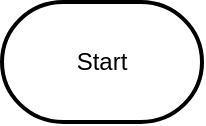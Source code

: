 <mxfile>
    <diagram id="05WOVNmxeNwBP-kJq8CA" name="Page-1">
        <mxGraphModel dx="606" dy="603" grid="1" gridSize="10" guides="1" tooltips="1" connect="1" arrows="1" fold="1" page="1" pageScale="1" pageWidth="827" pageHeight="1169" math="0" shadow="0">
            <root>
                <mxCell id="0"/>
                <mxCell id="1" parent="0"/>
                <mxCell id="2" value="Start" style="strokeWidth=2;html=1;shape=mxgraph.flowchart.terminator;whiteSpace=wrap;" parent="1" vertex="1">
                    <mxGeometry x="90" y="20" width="100" height="60" as="geometry"/>
                </mxCell>
            </root>
        </mxGraphModel>
    </diagram>
</mxfile>